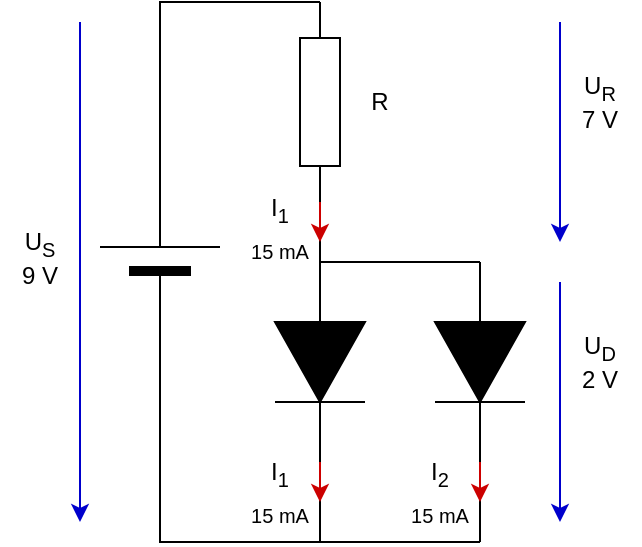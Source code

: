 <mxfile version="27.0.9">
  <diagram name="Page-1" id="0r3azvQe7X7Bsw3RrxRl">
    <mxGraphModel dx="697" dy="354" grid="1" gridSize="10" guides="1" tooltips="1" connect="1" arrows="1" fold="1" page="1" pageScale="1" pageWidth="850" pageHeight="1100" background="none" math="0" shadow="0">
      <root>
        <mxCell id="0" />
        <mxCell id="1" parent="0" />
        <mxCell id="Kavl6Gz75BnC4-qOEY1Z-1" value="" style="pointerEvents=1;verticalLabelPosition=bottom;shadow=0;dashed=0;align=center;html=1;verticalAlign=top;shape=mxgraph.electrical.resistors.resistor_1;rotation=90;" parent="1" vertex="1">
          <mxGeometry x="190" y="150" width="100" height="20" as="geometry" />
        </mxCell>
        <mxCell id="Kavl6Gz75BnC4-qOEY1Z-2" value="" style="pointerEvents=1;fillColor=strokeColor;verticalLabelPosition=bottom;shadow=0;dashed=0;align=center;html=1;verticalAlign=top;shape=mxgraph.electrical.diodes.diode;rotation=90;" parent="1" vertex="1">
          <mxGeometry x="190" y="267.5" width="100" height="45" as="geometry" />
        </mxCell>
        <mxCell id="Kavl6Gz75BnC4-qOEY1Z-4" value="" style="pointerEvents=1;fillColor=strokeColor;verticalLabelPosition=bottom;shadow=0;dashed=0;align=center;html=1;verticalAlign=top;shape=mxgraph.electrical.diodes.diode;rotation=90;" parent="1" vertex="1">
          <mxGeometry x="270" y="267.5" width="100" height="45" as="geometry" />
        </mxCell>
        <mxCell id="Kavl6Gz75BnC4-qOEY1Z-5" value="" style="endArrow=none;html=1;rounded=0;entryX=0;entryY=0.5;entryDx=0;entryDy=0;entryPerimeter=0;exitX=0;exitY=0.5;exitDx=0;exitDy=0;exitPerimeter=0;" parent="1" source="Kavl6Gz75BnC4-qOEY1Z-4" target="Kavl6Gz75BnC4-qOEY1Z-2" edge="1">
          <mxGeometry width="50" height="50" relative="1" as="geometry">
            <mxPoint x="520" y="370" as="sourcePoint" />
            <mxPoint x="570" y="320" as="targetPoint" />
          </mxGeometry>
        </mxCell>
        <mxCell id="Kavl6Gz75BnC4-qOEY1Z-6" value="" style="endArrow=none;html=1;rounded=0;entryX=1;entryY=0.5;entryDx=0;entryDy=0;entryPerimeter=0;exitX=0;exitY=0.5;exitDx=0;exitDy=0;exitPerimeter=0;" parent="1" source="Kavl6Gz75BnC4-qOEY1Z-2" target="Kavl6Gz75BnC4-qOEY1Z-1" edge="1">
          <mxGeometry width="50" height="50" relative="1" as="geometry">
            <mxPoint x="520" y="370" as="sourcePoint" />
            <mxPoint x="570" y="320" as="targetPoint" />
          </mxGeometry>
        </mxCell>
        <mxCell id="Kavl6Gz75BnC4-qOEY1Z-7" value="" style="verticalLabelPosition=bottom;shadow=0;dashed=0;align=center;fillColor=strokeColor;html=1;verticalAlign=top;strokeWidth=1;shape=mxgraph.electrical.miscellaneous.monocell_battery;rotation=-90;" parent="1" vertex="1">
          <mxGeometry x="110" y="207.5" width="100" height="60" as="geometry" />
        </mxCell>
        <mxCell id="Kavl6Gz75BnC4-qOEY1Z-8" value="" style="endArrow=none;html=1;rounded=0;entryX=0;entryY=0.5;entryDx=0;entryDy=0;entryPerimeter=0;exitX=1;exitY=0.5;exitDx=0;exitDy=0;exitPerimeter=0;" parent="1" source="Kavl6Gz75BnC4-qOEY1Z-7" target="Kavl6Gz75BnC4-qOEY1Z-1" edge="1">
          <mxGeometry width="50" height="50" relative="1" as="geometry">
            <mxPoint x="160" y="70" as="sourcePoint" />
            <mxPoint x="450" y="210" as="targetPoint" />
            <Array as="points">
              <mxPoint x="160" y="110" />
            </Array>
          </mxGeometry>
        </mxCell>
        <mxCell id="Kavl6Gz75BnC4-qOEY1Z-9" value="" style="endArrow=none;html=1;rounded=0;entryX=0;entryY=0.5;entryDx=0;entryDy=0;entryPerimeter=0;" parent="1" target="Kavl6Gz75BnC4-qOEY1Z-7" edge="1">
          <mxGeometry width="50" height="50" relative="1" as="geometry">
            <mxPoint x="320" y="380" as="sourcePoint" />
            <mxPoint x="450" y="210" as="targetPoint" />
            <Array as="points">
              <mxPoint x="160" y="380" />
            </Array>
          </mxGeometry>
        </mxCell>
        <mxCell id="Kavl6Gz75BnC4-qOEY1Z-10" value="" style="endArrow=none;html=1;rounded=0;exitX=1;exitY=0.5;exitDx=0;exitDy=0;exitPerimeter=0;" parent="1" source="Kavl6Gz75BnC4-qOEY1Z-2" edge="1">
          <mxGeometry width="50" height="50" relative="1" as="geometry">
            <mxPoint x="400" y="260" as="sourcePoint" />
            <mxPoint x="240" y="380" as="targetPoint" />
          </mxGeometry>
        </mxCell>
        <mxCell id="Kavl6Gz75BnC4-qOEY1Z-11" value="" style="endArrow=classic;html=1;rounded=0;strokeColor=light-dark(#0000CC,#0000CC);" parent="1" edge="1">
          <mxGeometry width="50" height="50" relative="1" as="geometry">
            <mxPoint x="360" y="120" as="sourcePoint" />
            <mxPoint x="360" y="230" as="targetPoint" />
          </mxGeometry>
        </mxCell>
        <mxCell id="Kavl6Gz75BnC4-qOEY1Z-12" value="" style="endArrow=classic;html=1;rounded=0;strokeColor=light-dark(#0000CC,#0000CC);" parent="1" edge="1">
          <mxGeometry width="50" height="50" relative="1" as="geometry">
            <mxPoint x="360" y="250" as="sourcePoint" />
            <mxPoint x="360" y="370" as="targetPoint" />
          </mxGeometry>
        </mxCell>
        <mxCell id="Kavl6Gz75BnC4-qOEY1Z-13" value="" style="endArrow=classic;html=1;rounded=0;strokeColor=light-dark(#0000CC,#0000CC);" parent="1" edge="1">
          <mxGeometry width="50" height="50" relative="1" as="geometry">
            <mxPoint x="120" y="120" as="sourcePoint" />
            <mxPoint x="120" y="370" as="targetPoint" />
          </mxGeometry>
        </mxCell>
        <mxCell id="Kavl6Gz75BnC4-qOEY1Z-14" value="&lt;div&gt;U&lt;sub&gt;S&lt;/sub&gt;&lt;/div&gt;&lt;div&gt;9 V&lt;/div&gt;" style="text;html=1;align=center;verticalAlign=middle;whiteSpace=wrap;rounded=0;" parent="1" vertex="1">
          <mxGeometry x="80" y="222.5" width="40" height="30" as="geometry" />
        </mxCell>
        <mxCell id="Kavl6Gz75BnC4-qOEY1Z-15" value="&lt;div&gt;U&lt;sub&gt;R&lt;/sub&gt;&lt;/div&gt;&lt;div&gt;7 V&lt;/div&gt;" style="text;html=1;align=center;verticalAlign=middle;whiteSpace=wrap;rounded=0;" parent="1" vertex="1">
          <mxGeometry x="360" y="145" width="40" height="30" as="geometry" />
        </mxCell>
        <mxCell id="Kavl6Gz75BnC4-qOEY1Z-16" value="&lt;div&gt;U&lt;sub&gt;D&lt;/sub&gt;&lt;/div&gt;&lt;div&gt;2 V&lt;/div&gt;" style="text;html=1;align=center;verticalAlign=middle;whiteSpace=wrap;rounded=0;" parent="1" vertex="1">
          <mxGeometry x="360" y="275" width="40" height="30" as="geometry" />
        </mxCell>
        <mxCell id="PMavt1n5yDE-VNBwmZsP-1" value="" style="endArrow=none;html=1;rounded=0;entryX=1;entryY=0.5;entryDx=0;entryDy=0;entryPerimeter=0;" edge="1" parent="1" target="Kavl6Gz75BnC4-qOEY1Z-4">
          <mxGeometry width="50" height="50" relative="1" as="geometry">
            <mxPoint x="320" y="380" as="sourcePoint" />
            <mxPoint x="450" y="250" as="targetPoint" />
          </mxGeometry>
        </mxCell>
        <mxCell id="PMavt1n5yDE-VNBwmZsP-2" value="" style="endArrow=classic;html=1;rounded=0;strokeColor=light-dark(#CC0000,#CC0000);exitX=1;exitY=0.5;exitDx=0;exitDy=0;exitPerimeter=0;" edge="1" parent="1" source="Kavl6Gz75BnC4-qOEY1Z-4">
          <mxGeometry width="50" height="50" relative="1" as="geometry">
            <mxPoint x="400" y="300" as="sourcePoint" />
            <mxPoint x="320" y="360" as="targetPoint" />
          </mxGeometry>
        </mxCell>
        <mxCell id="PMavt1n5yDE-VNBwmZsP-5" value="" style="endArrow=classic;html=1;rounded=0;strokeColor=light-dark(#CC0000,#CC0000);exitX=1;exitY=0.5;exitDx=0;exitDy=0;exitPerimeter=0;" edge="1" parent="1" source="Kavl6Gz75BnC4-qOEY1Z-2">
          <mxGeometry width="50" height="50" relative="1" as="geometry">
            <mxPoint x="280" y="340" as="sourcePoint" />
            <mxPoint x="240" y="360" as="targetPoint" />
          </mxGeometry>
        </mxCell>
        <mxCell id="PMavt1n5yDE-VNBwmZsP-6" value="&lt;div&gt;I&lt;sub&gt;1&lt;/sub&gt;&lt;/div&gt;&lt;div&gt;&lt;sub&gt;15 mA&lt;/sub&gt;&lt;/div&gt;" style="text;html=1;align=center;verticalAlign=middle;whiteSpace=wrap;rounded=0;" vertex="1" parent="1">
          <mxGeometry x="200" y="340" width="40" height="30" as="geometry" />
        </mxCell>
        <mxCell id="PMavt1n5yDE-VNBwmZsP-9" value="&lt;div&gt;I&lt;sub&gt;2&lt;/sub&gt;&lt;/div&gt;&lt;div&gt;&lt;sub&gt;15 mA&lt;/sub&gt;&lt;/div&gt;" style="text;html=1;align=center;verticalAlign=middle;whiteSpace=wrap;rounded=0;" vertex="1" parent="1">
          <mxGeometry x="280" y="340" width="40" height="30" as="geometry" />
        </mxCell>
        <mxCell id="PMavt1n5yDE-VNBwmZsP-10" value="" style="endArrow=classic;html=1;rounded=0;strokeColor=light-dark(#CC0000,#CC0000);exitX=1;exitY=0.5;exitDx=0;exitDy=0;exitPerimeter=0;" edge="1" parent="1" source="Kavl6Gz75BnC4-qOEY1Z-1">
          <mxGeometry width="50" height="50" relative="1" as="geometry">
            <mxPoint x="270" y="200" as="sourcePoint" />
            <mxPoint x="240" y="230" as="targetPoint" />
          </mxGeometry>
        </mxCell>
        <mxCell id="PMavt1n5yDE-VNBwmZsP-11" value="R" style="text;html=1;align=center;verticalAlign=middle;whiteSpace=wrap;rounded=0;" vertex="1" parent="1">
          <mxGeometry x="260" y="145" width="20" height="30" as="geometry" />
        </mxCell>
        <mxCell id="PMavt1n5yDE-VNBwmZsP-12" value="&lt;div&gt;I&lt;sub&gt;1&lt;/sub&gt;&lt;/div&gt;&lt;div&gt;&lt;sub&gt;15 mA&lt;/sub&gt;&lt;/div&gt;" style="text;html=1;align=center;verticalAlign=middle;whiteSpace=wrap;rounded=0;" vertex="1" parent="1">
          <mxGeometry x="200" y="207.5" width="40" height="30" as="geometry" />
        </mxCell>
      </root>
    </mxGraphModel>
  </diagram>
</mxfile>
